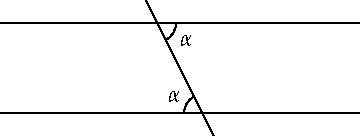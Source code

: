 settings.tex="pdflatex";

texpreamble("\usepackage{amsmath}
\usepackage{amsthm,amssymb}
\usepackage{mathpazo}
\usepackage[svgnames]{xcolor}
");
import graph;

size(180);

draw((-4,1)--(4,1));
draw((-4,-1)--(4,-1));

pair A=(-0.5,1);
pair B=-A;
draw(A+0.25(A-B)--B+0.25(B-A));

draw("$\alpha$",arc(A,0.41,180*angle(B-A)/pi,0));
draw("$\alpha$",arc(B,0.41,180*angle(A-B)/pi,180));




